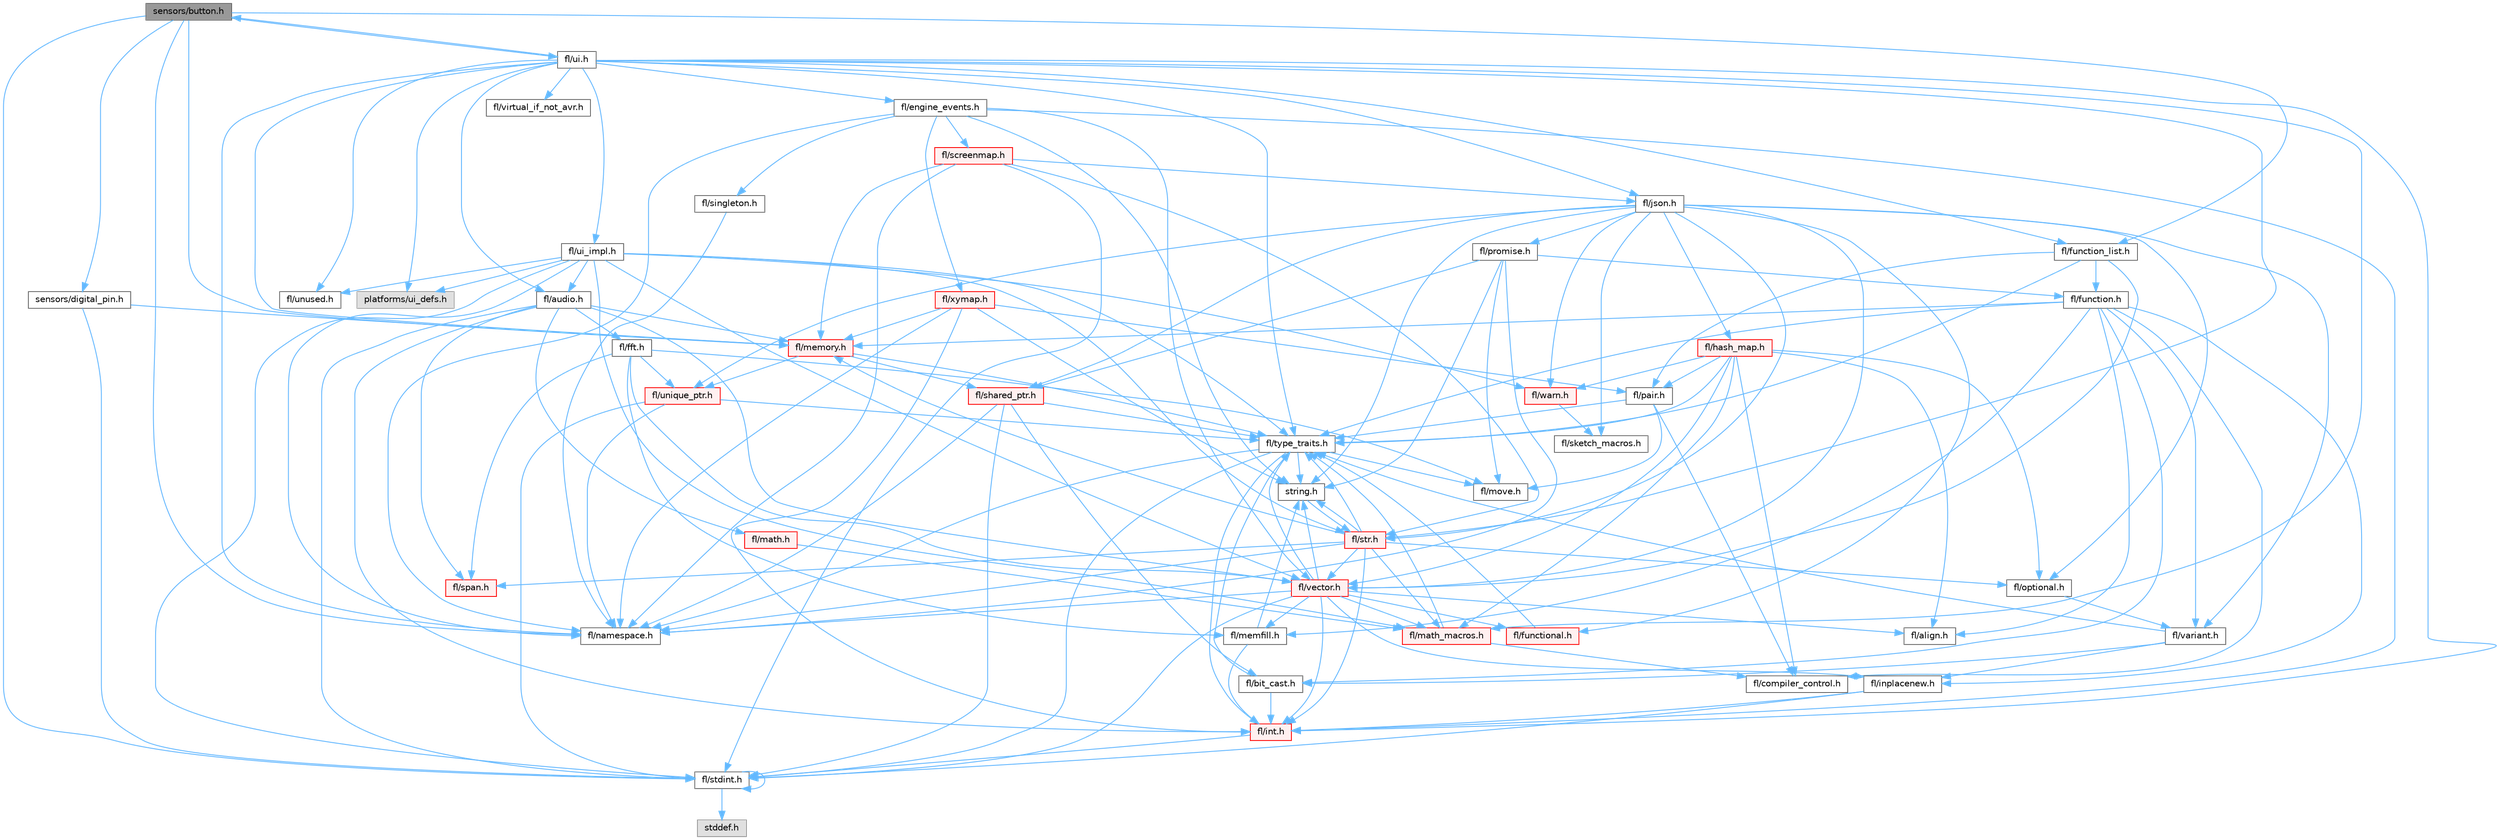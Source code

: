 digraph "sensors/button.h"
{
 // INTERACTIVE_SVG=YES
 // LATEX_PDF_SIZE
  bgcolor="transparent";
  edge [fontname=Helvetica,fontsize=10,labelfontname=Helvetica,labelfontsize=10];
  node [fontname=Helvetica,fontsize=10,shape=box,height=0.2,width=0.4];
  Node1 [id="Node000001",label="sensors/button.h",height=0.2,width=0.4,color="gray40", fillcolor="grey60", style="filled", fontcolor="black",tooltip=" "];
  Node1 -> Node2 [id="edge1_Node000001_Node000002",color="steelblue1",style="solid",tooltip=" "];
  Node2 [id="Node000002",label="fl/stdint.h",height=0.2,width=0.4,color="grey40", fillcolor="white", style="filled",URL="$df/dd8/stdint_8h.html",tooltip=" "];
  Node2 -> Node3 [id="edge2_Node000002_Node000003",color="steelblue1",style="solid",tooltip=" "];
  Node3 [id="Node000003",label="stddef.h",height=0.2,width=0.4,color="grey60", fillcolor="#E0E0E0", style="filled",tooltip=" "];
  Node2 -> Node2 [id="edge3_Node000002_Node000002",color="steelblue1",style="solid",tooltip=" "];
  Node1 -> Node4 [id="edge4_Node000001_Node000004",color="steelblue1",style="solid",tooltip=" "];
  Node4 [id="Node000004",label="fl/function_list.h",height=0.2,width=0.4,color="grey40", fillcolor="white", style="filled",URL="$d0/d64/function__list_8h.html",tooltip=" "];
  Node4 -> Node5 [id="edge5_Node000004_Node000005",color="steelblue1",style="solid",tooltip=" "];
  Node5 [id="Node000005",label="fl/function.h",height=0.2,width=0.4,color="grey40", fillcolor="white", style="filled",URL="$dd/d67/function_8h.html",tooltip=" "];
  Node5 -> Node6 [id="edge6_Node000005_Node000006",color="steelblue1",style="solid",tooltip=" "];
  Node6 [id="Node000006",label="fl/memory.h",height=0.2,width=0.4,color="red", fillcolor="#FFF0F0", style="filled",URL="$dc/d18/memory_8h.html",tooltip=" "];
  Node6 -> Node49 [id="edge7_Node000006_Node000049",color="steelblue1",style="solid",tooltip=" "];
  Node49 [id="Node000049",label="fl/shared_ptr.h",height=0.2,width=0.4,color="red", fillcolor="#FFF0F0", style="filled",URL="$df/d6a/shared__ptr_8h.html",tooltip=" "];
  Node49 -> Node8 [id="edge8_Node000049_Node000008",color="steelblue1",style="solid",tooltip=" "];
  Node8 [id="Node000008",label="fl/namespace.h",height=0.2,width=0.4,color="grey40", fillcolor="white", style="filled",URL="$df/d2a/namespace_8h.html",tooltip="Implements the FastLED namespace macros."];
  Node49 -> Node11 [id="edge9_Node000049_Node000011",color="steelblue1",style="solid",tooltip=" "];
  Node11 [id="Node000011",label="fl/type_traits.h",height=0.2,width=0.4,color="grey40", fillcolor="white", style="filled",URL="$df/d63/type__traits_8h.html",tooltip=" "];
  Node11 -> Node12 [id="edge10_Node000011_Node000012",color="steelblue1",style="solid",tooltip=" "];
  Node12 [id="Node000012",label="string.h",height=0.2,width=0.4,color="grey40", fillcolor="white", style="filled",URL="$da/d66/string_8h.html",tooltip=" "];
  Node12 -> Node13 [id="edge11_Node000012_Node000013",color="steelblue1",style="solid",tooltip=" "];
  Node13 [id="Node000013",label="fl/str.h",height=0.2,width=0.4,color="red", fillcolor="#FFF0F0", style="filled",URL="$d1/d93/str_8h.html",tooltip=" "];
  Node13 -> Node14 [id="edge12_Node000013_Node000014",color="steelblue1",style="solid",tooltip=" "];
  Node14 [id="Node000014",label="fl/int.h",height=0.2,width=0.4,color="red", fillcolor="#FFF0F0", style="filled",URL="$d3/d7e/int_8h.html",tooltip=" "];
  Node14 -> Node2 [id="edge13_Node000014_Node000002",color="steelblue1",style="solid",tooltip=" "];
  Node13 -> Node12 [id="edge14_Node000013_Node000012",color="steelblue1",style="solid",tooltip=" "];
  Node13 -> Node22 [id="edge15_Node000013_Node000022",color="steelblue1",style="solid",tooltip=" "];
  Node22 [id="Node000022",label="fl/math_macros.h",height=0.2,width=0.4,color="red", fillcolor="#FFF0F0", style="filled",URL="$d8/db8/math__macros_8h.html",tooltip=" "];
  Node22 -> Node23 [id="edge16_Node000022_Node000023",color="steelblue1",style="solid",tooltip=" "];
  Node23 [id="Node000023",label="fl/compiler_control.h",height=0.2,width=0.4,color="grey40", fillcolor="white", style="filled",URL="$d4/d54/compiler__control_8h.html",tooltip=" "];
  Node22 -> Node11 [id="edge17_Node000022_Node000011",color="steelblue1",style="solid",tooltip=" "];
  Node13 -> Node8 [id="edge18_Node000013_Node000008",color="steelblue1",style="solid",tooltip=" "];
  Node13 -> Node6 [id="edge19_Node000013_Node000006",color="steelblue1",style="solid",tooltip=" "];
  Node13 -> Node25 [id="edge20_Node000013_Node000025",color="steelblue1",style="solid",tooltip=" "];
  Node25 [id="Node000025",label="fl/optional.h",height=0.2,width=0.4,color="grey40", fillcolor="white", style="filled",URL="$dc/d62/optional_8h.html",tooltip=" "];
  Node25 -> Node26 [id="edge21_Node000025_Node000026",color="steelblue1",style="solid",tooltip=" "];
  Node26 [id="Node000026",label="fl/variant.h",height=0.2,width=0.4,color="grey40", fillcolor="white", style="filled",URL="$d6/d10/variant_8h.html",tooltip=" "];
  Node26 -> Node27 [id="edge22_Node000026_Node000027",color="steelblue1",style="solid",tooltip=" "];
  Node27 [id="Node000027",label="fl/inplacenew.h",height=0.2,width=0.4,color="grey40", fillcolor="white", style="filled",URL="$db/d36/inplacenew_8h.html",tooltip=" "];
  Node27 -> Node2 [id="edge23_Node000027_Node000002",color="steelblue1",style="solid",tooltip=" "];
  Node27 -> Node14 [id="edge24_Node000027_Node000014",color="steelblue1",style="solid",tooltip=" "];
  Node26 -> Node11 [id="edge25_Node000026_Node000011",color="steelblue1",style="solid",tooltip=" "];
  Node26 -> Node28 [id="edge26_Node000026_Node000028",color="steelblue1",style="solid",tooltip=" "];
  Node28 [id="Node000028",label="fl/bit_cast.h",height=0.2,width=0.4,color="grey40", fillcolor="white", style="filled",URL="$df/d72/bit__cast_8h.html",tooltip=" "];
  Node28 -> Node11 [id="edge27_Node000028_Node000011",color="steelblue1",style="solid",tooltip=" "];
  Node28 -> Node14 [id="edge28_Node000028_Node000014",color="steelblue1",style="solid",tooltip=" "];
  Node13 -> Node11 [id="edge29_Node000013_Node000011",color="steelblue1",style="solid",tooltip=" "];
  Node13 -> Node29 [id="edge30_Node000013_Node000029",color="steelblue1",style="solid",tooltip=" "];
  Node29 [id="Node000029",label="fl/vector.h",height=0.2,width=0.4,color="red", fillcolor="#FFF0F0", style="filled",URL="$d6/d68/vector_8h.html",tooltip=" "];
  Node29 -> Node2 [id="edge31_Node000029_Node000002",color="steelblue1",style="solid",tooltip=" "];
  Node29 -> Node14 [id="edge32_Node000029_Node000014",color="steelblue1",style="solid",tooltip=" "];
  Node29 -> Node12 [id="edge33_Node000029_Node000012",color="steelblue1",style="solid",tooltip=" "];
  Node29 -> Node30 [id="edge34_Node000029_Node000030",color="steelblue1",style="solid",tooltip=" "];
  Node30 [id="Node000030",label="fl/functional.h",height=0.2,width=0.4,color="red", fillcolor="#FFF0F0", style="filled",URL="$d8/dea/functional_8h.html",tooltip=" "];
  Node30 -> Node11 [id="edge35_Node000030_Node000011",color="steelblue1",style="solid",tooltip=" "];
  Node29 -> Node22 [id="edge36_Node000029_Node000022",color="steelblue1",style="solid",tooltip=" "];
  Node29 -> Node35 [id="edge37_Node000029_Node000035",color="steelblue1",style="solid",tooltip=" "];
  Node35 [id="Node000035",label="fl/memfill.h",height=0.2,width=0.4,color="grey40", fillcolor="white", style="filled",URL="$d0/dda/memfill_8h.html",tooltip=" "];
  Node35 -> Node12 [id="edge38_Node000035_Node000012",color="steelblue1",style="solid",tooltip=" "];
  Node35 -> Node14 [id="edge39_Node000035_Node000014",color="steelblue1",style="solid",tooltip=" "];
  Node29 -> Node8 [id="edge40_Node000029_Node000008",color="steelblue1",style="solid",tooltip=" "];
  Node29 -> Node11 [id="edge41_Node000029_Node000011",color="steelblue1",style="solid",tooltip=" "];
  Node29 -> Node27 [id="edge42_Node000029_Node000027",color="steelblue1",style="solid",tooltip=" "];
  Node29 -> Node41 [id="edge43_Node000029_Node000041",color="steelblue1",style="solid",tooltip=" "];
  Node41 [id="Node000041",label="fl/align.h",height=0.2,width=0.4,color="grey40", fillcolor="white", style="filled",URL="$d1/ddf/align_8h.html",tooltip=" "];
  Node13 -> Node42 [id="edge44_Node000013_Node000042",color="steelblue1",style="solid",tooltip=" "];
  Node42 [id="Node000042",label="fl/span.h",height=0.2,width=0.4,color="red", fillcolor="#FFF0F0", style="filled",URL="$d4/d7a/span_8h.html",tooltip=" "];
  Node11 -> Node2 [id="edge45_Node000011_Node000002",color="steelblue1",style="solid",tooltip=" "];
  Node11 -> Node8 [id="edge46_Node000011_Node000008",color="steelblue1",style="solid",tooltip=" "];
  Node11 -> Node24 [id="edge47_Node000011_Node000024",color="steelblue1",style="solid",tooltip=" "];
  Node24 [id="Node000024",label="fl/move.h",height=0.2,width=0.4,color="grey40", fillcolor="white", style="filled",URL="$d9/d83/move_8h.html",tooltip=" "];
  Node11 -> Node14 [id="edge48_Node000011_Node000014",color="steelblue1",style="solid",tooltip=" "];
  Node49 -> Node2 [id="edge49_Node000049_Node000002",color="steelblue1",style="solid",tooltip=" "];
  Node49 -> Node28 [id="edge50_Node000049_Node000028",color="steelblue1",style="solid",tooltip=" "];
  Node6 -> Node10 [id="edge51_Node000006_Node000010",color="steelblue1",style="solid",tooltip=" "];
  Node10 [id="Node000010",label="fl/unique_ptr.h",height=0.2,width=0.4,color="red", fillcolor="#FFF0F0", style="filled",URL="$da/d4b/unique__ptr_8h.html",tooltip=" "];
  Node10 -> Node8 [id="edge52_Node000010_Node000008",color="steelblue1",style="solid",tooltip=" "];
  Node10 -> Node11 [id="edge53_Node000010_Node000011",color="steelblue1",style="solid",tooltip=" "];
  Node10 -> Node2 [id="edge54_Node000010_Node000002",color="steelblue1",style="solid",tooltip=" "];
  Node6 -> Node11 [id="edge55_Node000006_Node000011",color="steelblue1",style="solid",tooltip=" "];
  Node5 -> Node11 [id="edge56_Node000005_Node000011",color="steelblue1",style="solid",tooltip=" "];
  Node5 -> Node23 [id="edge57_Node000005_Node000023",color="steelblue1",style="solid",tooltip=" "];
  Node5 -> Node26 [id="edge58_Node000005_Node000026",color="steelblue1",style="solid",tooltip=" "];
  Node5 -> Node35 [id="edge59_Node000005_Node000035",color="steelblue1",style="solid",tooltip=" "];
  Node5 -> Node27 [id="edge60_Node000005_Node000027",color="steelblue1",style="solid",tooltip=" "];
  Node5 -> Node28 [id="edge61_Node000005_Node000028",color="steelblue1",style="solid",tooltip=" "];
  Node5 -> Node41 [id="edge62_Node000005_Node000041",color="steelblue1",style="solid",tooltip=" "];
  Node4 -> Node53 [id="edge63_Node000004_Node000053",color="steelblue1",style="solid",tooltip=" "];
  Node53 [id="Node000053",label="fl/pair.h",height=0.2,width=0.4,color="grey40", fillcolor="white", style="filled",URL="$d3/d41/pair_8h.html",tooltip=" "];
  Node53 -> Node24 [id="edge64_Node000053_Node000024",color="steelblue1",style="solid",tooltip=" "];
  Node53 -> Node23 [id="edge65_Node000053_Node000023",color="steelblue1",style="solid",tooltip=" "];
  Node53 -> Node11 [id="edge66_Node000053_Node000011",color="steelblue1",style="solid",tooltip=" "];
  Node4 -> Node29 [id="edge67_Node000004_Node000029",color="steelblue1",style="solid",tooltip=" "];
  Node4 -> Node11 [id="edge68_Node000004_Node000011",color="steelblue1",style="solid",tooltip=" "];
  Node1 -> Node8 [id="edge69_Node000001_Node000008",color="steelblue1",style="solid",tooltip=" "];
  Node1 -> Node6 [id="edge70_Node000001_Node000006",color="steelblue1",style="solid",tooltip=" "];
  Node1 -> Node54 [id="edge71_Node000001_Node000054",color="steelblue1",style="solid",tooltip=" "];
  Node54 [id="Node000054",label="fl/ui.h",height=0.2,width=0.4,color="grey40", fillcolor="white", style="filled",URL="$d9/d3b/ui_8h.html",tooltip=" "];
  Node54 -> Node8 [id="edge72_Node000054_Node000008",color="steelblue1",style="solid",tooltip=" "];
  Node54 -> Node6 [id="edge73_Node000054_Node000006",color="steelblue1",style="solid",tooltip=" "];
  Node54 -> Node55 [id="edge74_Node000054_Node000055",color="steelblue1",style="solid",tooltip=" "];
  Node55 [id="Node000055",label="fl/json.h",height=0.2,width=0.4,color="grey40", fillcolor="white", style="filled",URL="$d7/d91/fl_2json_8h.html",tooltip="FastLED's Elegant JSON Library: fl::Json"];
  Node55 -> Node12 [id="edge75_Node000055_Node000012",color="steelblue1",style="solid",tooltip=" "];
  Node55 -> Node29 [id="edge76_Node000055_Node000029",color="steelblue1",style="solid",tooltip=" "];
  Node55 -> Node56 [id="edge77_Node000055_Node000056",color="steelblue1",style="solid",tooltip=" "];
  Node56 [id="Node000056",label="fl/hash_map.h",height=0.2,width=0.4,color="red", fillcolor="#FFF0F0", style="filled",URL="$d6/d13/hash__map_8h.html",tooltip=" "];
  Node56 -> Node25 [id="edge78_Node000056_Node000025",color="steelblue1",style="solid",tooltip=" "];
  Node56 -> Node53 [id="edge79_Node000056_Node000053",color="steelblue1",style="solid",tooltip=" "];
  Node56 -> Node11 [id="edge80_Node000056_Node000011",color="steelblue1",style="solid",tooltip=" "];
  Node56 -> Node29 [id="edge81_Node000056_Node000029",color="steelblue1",style="solid",tooltip=" "];
  Node56 -> Node60 [id="edge82_Node000056_Node000060",color="steelblue1",style="solid",tooltip=" "];
  Node60 [id="Node000060",label="fl/warn.h",height=0.2,width=0.4,color="red", fillcolor="#FFF0F0", style="filled",URL="$de/d77/warn_8h.html",tooltip=" "];
  Node60 -> Node71 [id="edge83_Node000060_Node000071",color="steelblue1",style="solid",tooltip=" "];
  Node71 [id="Node000071",label="fl/sketch_macros.h",height=0.2,width=0.4,color="grey40", fillcolor="white", style="filled",URL="$d1/dbc/sketch__macros_8h.html",tooltip=" "];
  Node56 -> Node41 [id="edge84_Node000056_Node000041",color="steelblue1",style="solid",tooltip=" "];
  Node56 -> Node23 [id="edge85_Node000056_Node000023",color="steelblue1",style="solid",tooltip=" "];
  Node56 -> Node22 [id="edge86_Node000056_Node000022",color="steelblue1",style="solid",tooltip=" "];
  Node55 -> Node26 [id="edge87_Node000055_Node000026",color="steelblue1",style="solid",tooltip=" "];
  Node55 -> Node25 [id="edge88_Node000055_Node000025",color="steelblue1",style="solid",tooltip=" "];
  Node55 -> Node10 [id="edge89_Node000055_Node000010",color="steelblue1",style="solid",tooltip=" "];
  Node55 -> Node49 [id="edge90_Node000055_Node000049",color="steelblue1",style="solid",tooltip=" "];
  Node55 -> Node30 [id="edge91_Node000055_Node000030",color="steelblue1",style="solid",tooltip=" "];
  Node55 -> Node13 [id="edge92_Node000055_Node000013",color="steelblue1",style="solid",tooltip=" "];
  Node55 -> Node72 [id="edge93_Node000055_Node000072",color="steelblue1",style="solid",tooltip=" "];
  Node72 [id="Node000072",label="fl/promise.h",height=0.2,width=0.4,color="grey40", fillcolor="white", style="filled",URL="$d6/d17/promise_8h.html",tooltip="Promise-based fluent API for FastLED - standalone async primitives."];
  Node72 -> Node8 [id="edge94_Node000072_Node000008",color="steelblue1",style="solid",tooltip=" "];
  Node72 -> Node5 [id="edge95_Node000072_Node000005",color="steelblue1",style="solid",tooltip=" "];
  Node72 -> Node12 [id="edge96_Node000072_Node000012",color="steelblue1",style="solid",tooltip=" "];
  Node72 -> Node49 [id="edge97_Node000072_Node000049",color="steelblue1",style="solid",tooltip=" "];
  Node72 -> Node24 [id="edge98_Node000072_Node000024",color="steelblue1",style="solid",tooltip=" "];
  Node55 -> Node60 [id="edge99_Node000055_Node000060",color="steelblue1",style="solid",tooltip=" "];
  Node55 -> Node71 [id="edge100_Node000055_Node000071",color="steelblue1",style="solid",tooltip=" "];
  Node54 -> Node13 [id="edge101_Node000054_Node000013",color="steelblue1",style="solid",tooltip=" "];
  Node54 -> Node14 [id="edge102_Node000054_Node000014",color="steelblue1",style="solid",tooltip=" "];
  Node54 -> Node73 [id="edge103_Node000054_Node000073",color="steelblue1",style="solid",tooltip=" "];
  Node73 [id="Node000073",label="fl/audio.h",height=0.2,width=0.4,color="grey40", fillcolor="white", style="filled",URL="$da/d09/audio_8h.html",tooltip=" "];
  Node73 -> Node74 [id="edge104_Node000073_Node000074",color="steelblue1",style="solid",tooltip=" "];
  Node74 [id="Node000074",label="fl/fft.h",height=0.2,width=0.4,color="grey40", fillcolor="white", style="filled",URL="$d7/d76/fft_8h.html",tooltip=" "];
  Node74 -> Node10 [id="edge105_Node000074_Node000010",color="steelblue1",style="solid",tooltip=" "];
  Node74 -> Node42 [id="edge106_Node000074_Node000042",color="steelblue1",style="solid",tooltip=" "];
  Node74 -> Node29 [id="edge107_Node000074_Node000029",color="steelblue1",style="solid",tooltip=" "];
  Node74 -> Node24 [id="edge108_Node000074_Node000024",color="steelblue1",style="solid",tooltip=" "];
  Node74 -> Node35 [id="edge109_Node000074_Node000035",color="steelblue1",style="solid",tooltip=" "];
  Node73 -> Node17 [id="edge110_Node000073_Node000017",color="steelblue1",style="solid",tooltip=" "];
  Node17 [id="Node000017",label="fl/math.h",height=0.2,width=0.4,color="red", fillcolor="#FFF0F0", style="filled",URL="$df/db1/math_8h.html",tooltip=" "];
  Node17 -> Node22 [id="edge111_Node000017_Node000022",color="steelblue1",style="solid",tooltip=" "];
  Node73 -> Node6 [id="edge112_Node000073_Node000006",color="steelblue1",style="solid",tooltip=" "];
  Node73 -> Node42 [id="edge113_Node000073_Node000042",color="steelblue1",style="solid",tooltip=" "];
  Node73 -> Node29 [id="edge114_Node000073_Node000029",color="steelblue1",style="solid",tooltip=" "];
  Node73 -> Node14 [id="edge115_Node000073_Node000014",color="steelblue1",style="solid",tooltip=" "];
  Node73 -> Node2 [id="edge116_Node000073_Node000002",color="steelblue1",style="solid",tooltip=" "];
  Node54 -> Node75 [id="edge117_Node000054_Node000075",color="steelblue1",style="solid",tooltip=" "];
  Node75 [id="Node000075",label="fl/engine_events.h",height=0.2,width=0.4,color="grey40", fillcolor="white", style="filled",URL="$db/dc0/engine__events_8h.html",tooltip=" "];
  Node75 -> Node8 [id="edge118_Node000075_Node000008",color="steelblue1",style="solid",tooltip=" "];
  Node75 -> Node76 [id="edge119_Node000075_Node000076",color="steelblue1",style="solid",tooltip=" "];
  Node76 [id="Node000076",label="fl/screenmap.h",height=0.2,width=0.4,color="red", fillcolor="#FFF0F0", style="filled",URL="$d7/d97/screenmap_8h.html",tooltip=" "];
  Node76 -> Node2 [id="edge120_Node000076_Node000002",color="steelblue1",style="solid",tooltip=" "];
  Node76 -> Node6 [id="edge121_Node000076_Node000006",color="steelblue1",style="solid",tooltip=" "];
  Node76 -> Node8 [id="edge122_Node000076_Node000008",color="steelblue1",style="solid",tooltip=" "];
  Node76 -> Node13 [id="edge123_Node000076_Node000013",color="steelblue1",style="solid",tooltip=" "];
  Node76 -> Node55 [id="edge124_Node000076_Node000055",color="steelblue1",style="solid",tooltip=" "];
  Node75 -> Node85 [id="edge125_Node000075_Node000085",color="steelblue1",style="solid",tooltip=" "];
  Node85 [id="Node000085",label="fl/singleton.h",height=0.2,width=0.4,color="grey40", fillcolor="white", style="filled",URL="$d4/d0b/singleton_8h.html",tooltip=" "];
  Node85 -> Node8 [id="edge126_Node000085_Node000008",color="steelblue1",style="solid",tooltip=" "];
  Node75 -> Node29 [id="edge127_Node000075_Node000029",color="steelblue1",style="solid",tooltip=" "];
  Node75 -> Node86 [id="edge128_Node000075_Node000086",color="steelblue1",style="solid",tooltip=" "];
  Node86 [id="Node000086",label="fl/xymap.h",height=0.2,width=0.4,color="red", fillcolor="#FFF0F0", style="filled",URL="$da/d61/xymap_8h.html",tooltip=" "];
  Node86 -> Node14 [id="edge129_Node000086_Node000014",color="steelblue1",style="solid",tooltip=" "];
  Node86 -> Node8 [id="edge130_Node000086_Node000008",color="steelblue1",style="solid",tooltip=" "];
  Node86 -> Node53 [id="edge131_Node000086_Node000053",color="steelblue1",style="solid",tooltip=" "];
  Node86 -> Node12 [id="edge132_Node000086_Node000012",color="steelblue1",style="solid",tooltip=" "];
  Node86 -> Node6 [id="edge133_Node000086_Node000006",color="steelblue1",style="solid",tooltip=" "];
  Node75 -> Node12 [id="edge134_Node000075_Node000012",color="steelblue1",style="solid",tooltip=" "];
  Node75 -> Node14 [id="edge135_Node000075_Node000014",color="steelblue1",style="solid",tooltip=" "];
  Node54 -> Node4 [id="edge136_Node000054_Node000004",color="steelblue1",style="solid",tooltip=" "];
  Node54 -> Node22 [id="edge137_Node000054_Node000022",color="steelblue1",style="solid",tooltip=" "];
  Node54 -> Node11 [id="edge138_Node000054_Node000011",color="steelblue1",style="solid",tooltip=" "];
  Node54 -> Node88 [id="edge139_Node000054_Node000088",color="steelblue1",style="solid",tooltip=" "];
  Node88 [id="Node000088",label="fl/ui_impl.h",height=0.2,width=0.4,color="grey40", fillcolor="white", style="filled",URL="$d6/dc0/ui__impl_8h.html",tooltip=" "];
  Node88 -> Node2 [id="edge140_Node000088_Node000002",color="steelblue1",style="solid",tooltip=" "];
  Node88 -> Node73 [id="edge141_Node000088_Node000073",color="steelblue1",style="solid",tooltip=" "];
  Node88 -> Node22 [id="edge142_Node000088_Node000022",color="steelblue1",style="solid",tooltip=" "];
  Node88 -> Node8 [id="edge143_Node000088_Node000008",color="steelblue1",style="solid",tooltip=" "];
  Node88 -> Node13 [id="edge144_Node000088_Node000013",color="steelblue1",style="solid",tooltip=" "];
  Node88 -> Node11 [id="edge145_Node000088_Node000011",color="steelblue1",style="solid",tooltip=" "];
  Node88 -> Node38 [id="edge146_Node000088_Node000038",color="steelblue1",style="solid",tooltip=" "];
  Node38 [id="Node000038",label="fl/unused.h",height=0.2,width=0.4,color="grey40", fillcolor="white", style="filled",URL="$d8/d4b/unused_8h.html",tooltip=" "];
  Node88 -> Node29 [id="edge147_Node000088_Node000029",color="steelblue1",style="solid",tooltip=" "];
  Node88 -> Node60 [id="edge148_Node000088_Node000060",color="steelblue1",style="solid",tooltip=" "];
  Node88 -> Node89 [id="edge149_Node000088_Node000089",color="steelblue1",style="solid",tooltip=" "];
  Node89 [id="Node000089",label="platforms/ui_defs.h",height=0.2,width=0.4,color="grey60", fillcolor="#E0E0E0", style="filled",tooltip=" "];
  Node54 -> Node38 [id="edge150_Node000054_Node000038",color="steelblue1",style="solid",tooltip=" "];
  Node54 -> Node89 [id="edge151_Node000054_Node000089",color="steelblue1",style="solid",tooltip=" "];
  Node54 -> Node1 [id="edge152_Node000054_Node000001",color="steelblue1",style="solid",tooltip=" "];
  Node54 -> Node90 [id="edge153_Node000054_Node000090",color="steelblue1",style="solid",tooltip=" "];
  Node90 [id="Node000090",label="fl/virtual_if_not_avr.h",height=0.2,width=0.4,color="grey40", fillcolor="white", style="filled",URL="$da/ddb/virtual__if__not__avr_8h.html",tooltip=" "];
  Node1 -> Node91 [id="edge154_Node000001_Node000091",color="steelblue1",style="solid",tooltip=" "];
  Node91 [id="Node000091",label="sensors/digital_pin.h",height=0.2,width=0.4,color="grey40", fillcolor="white", style="filled",URL="$dd/d83/digital__pin_8h.html",tooltip=" "];
  Node91 -> Node2 [id="edge155_Node000091_Node000002",color="steelblue1",style="solid",tooltip=" "];
  Node91 -> Node6 [id="edge156_Node000091_Node000006",color="steelblue1",style="solid",tooltip=" "];
}
